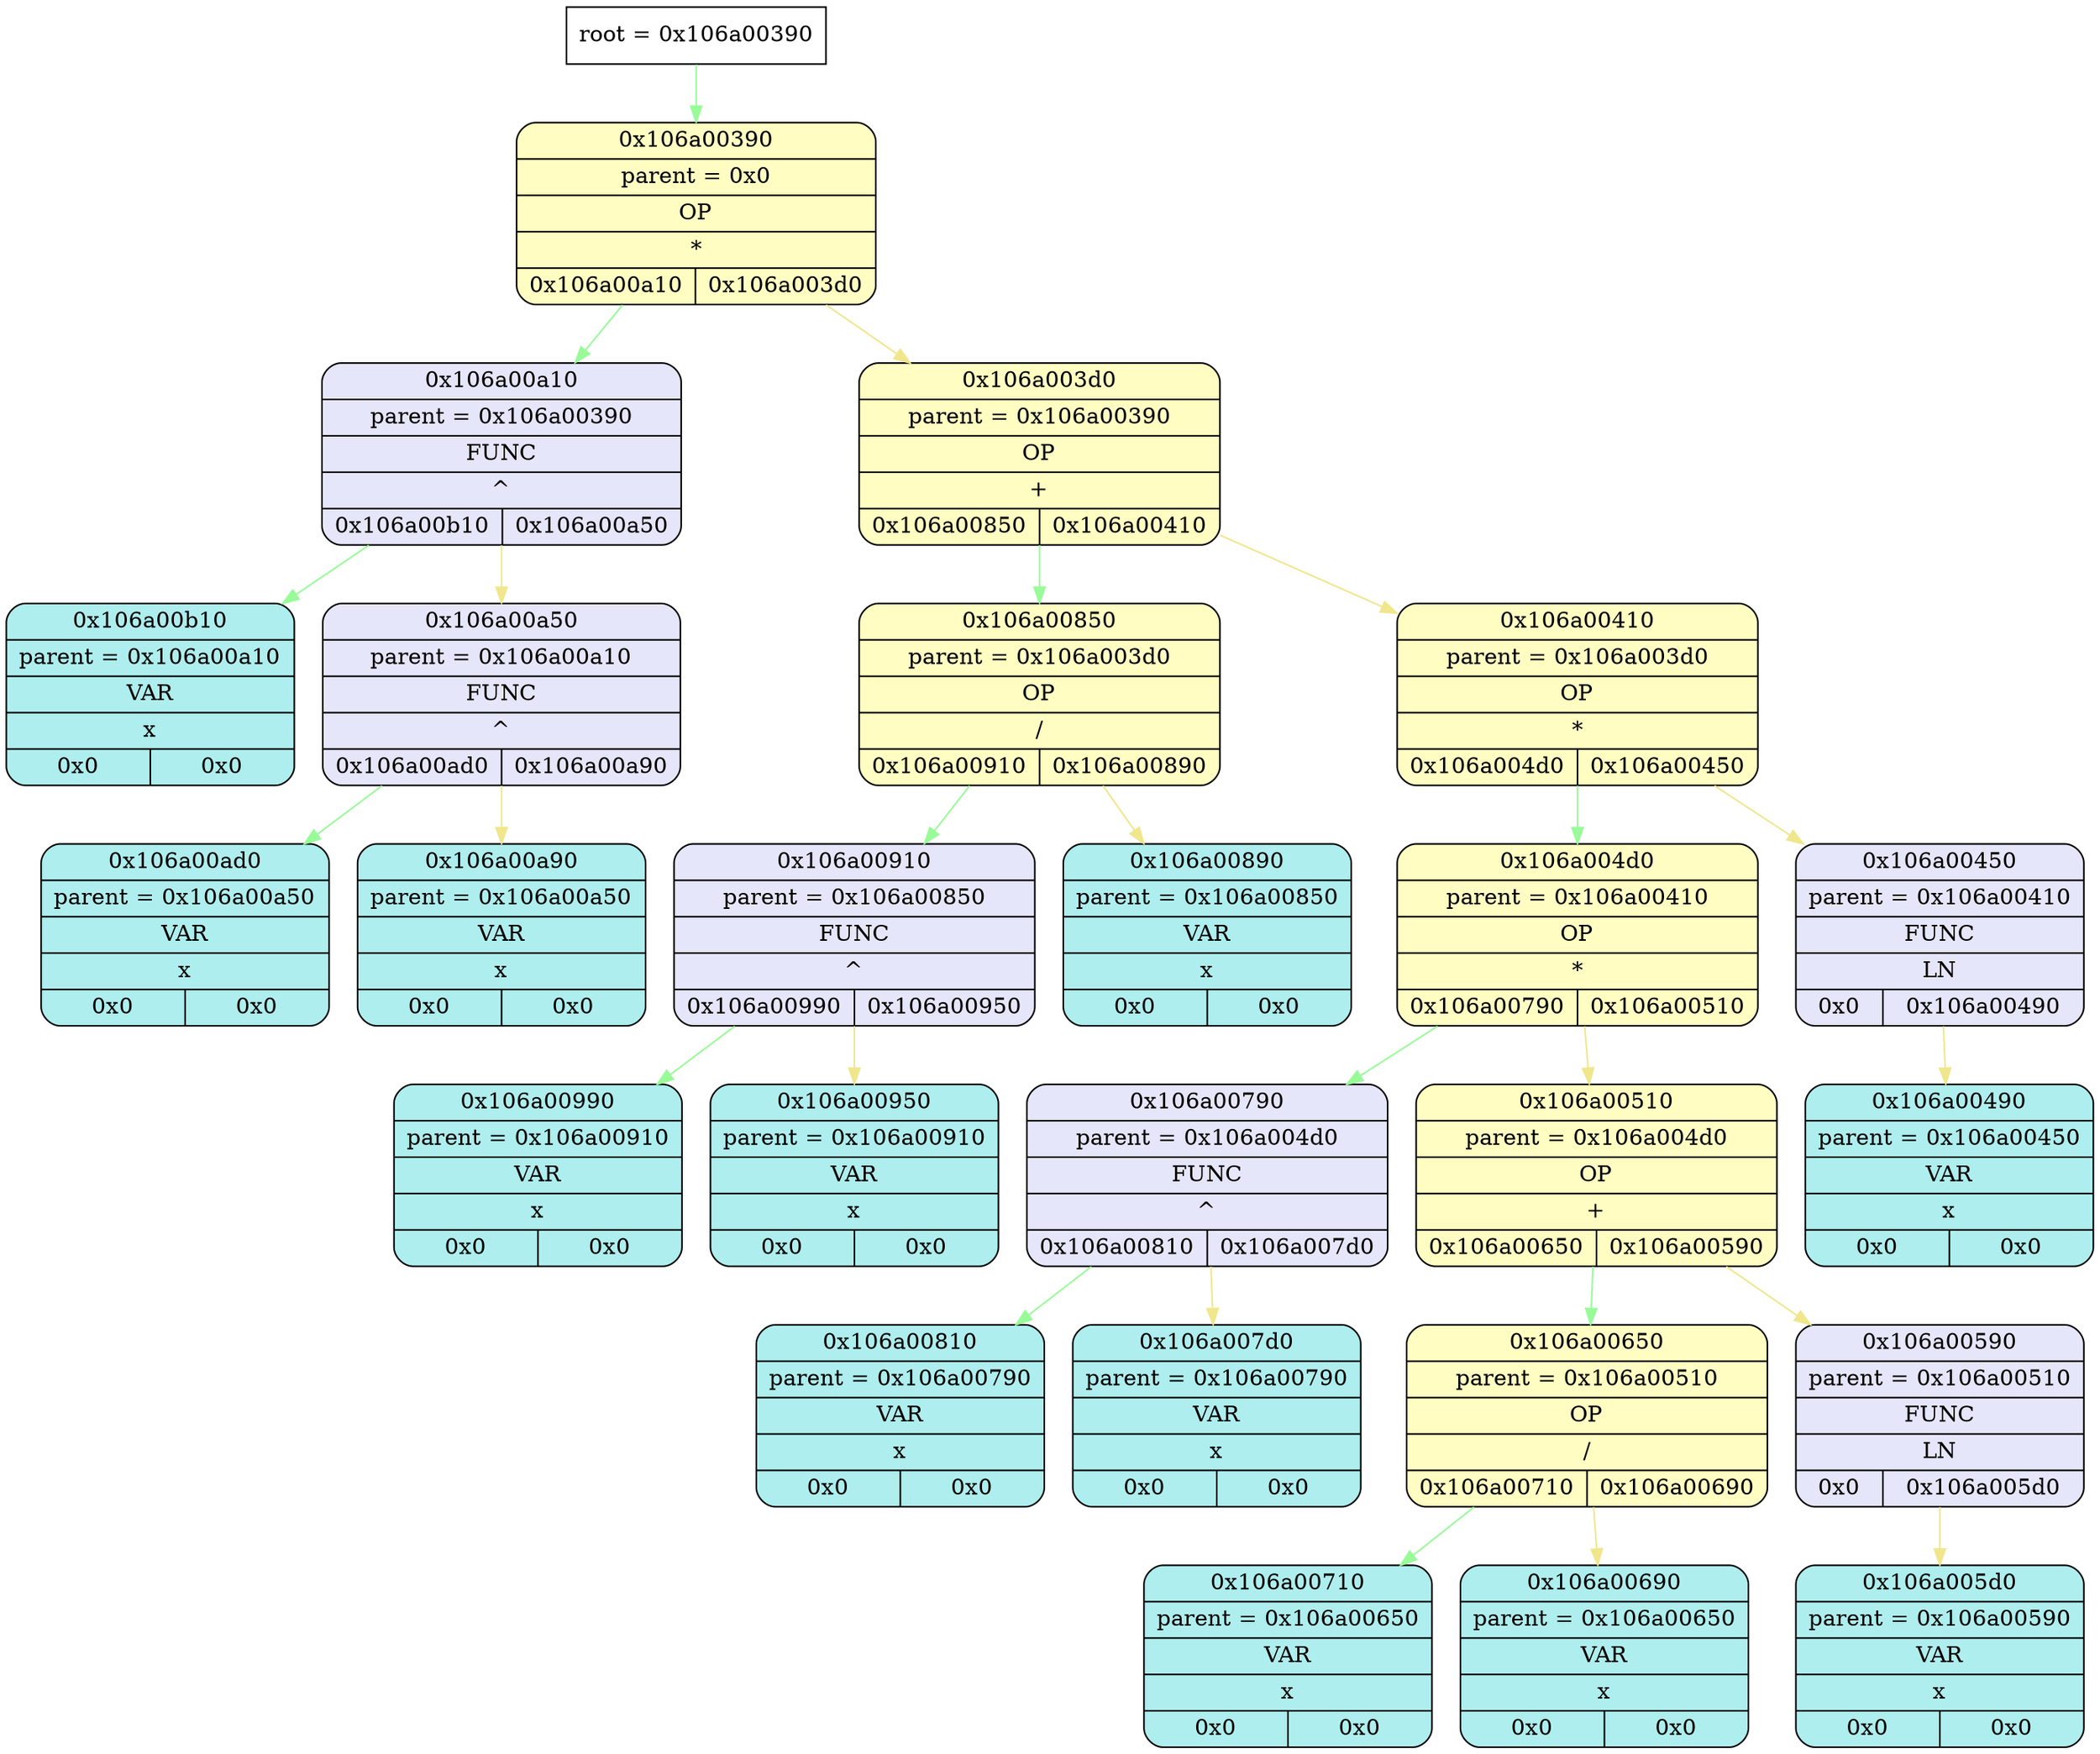 digraph
{
    node_info[shape = record, label = "{root = 0x106a00390}"];

    node_info->node_0x106a00390 [color = "#98FB98"];
    node_0x106a00390[shape = Mrecord, label = "{{0x106a00390} | {parent =  0x0} | {OP} | {*} | {0x106a00a10 | 0x106a003d0}}",
                style="filled", fillcolor="#FFFDC2"];
    node_0x106a00a10[shape = Mrecord, label = "{{0x106a00a10} | {parent =  0x106a00390} | {FUNC} | {^} | {0x106a00b10 | 0x106a00a50}}",
                style="filled", fillcolor="#E6E6FA"];
    node_0x106a00b10[shape = Mrecord, label = "{{0x106a00b10} | {parent =  0x106a00a10} | {VAR} | {x} | {0x0 | 0x0}}",
                style="filled", fillcolor="#AFEEEE"];
    node_0x106a00a50[shape = Mrecord, label = "{{0x106a00a50} | {parent =  0x106a00a10} | {FUNC} | {^} | {0x106a00ad0 | 0x106a00a90}}",
                style="filled", fillcolor="#E6E6FA"];
    node_0x106a00ad0[shape = Mrecord, label = "{{0x106a00ad0} | {parent =  0x106a00a50} | {VAR} | {x} | {0x0 | 0x0}}",
                style="filled", fillcolor="#AFEEEE"];
    node_0x106a00a90[shape = Mrecord, label = "{{0x106a00a90} | {parent =  0x106a00a50} | {VAR} | {x} | {0x0 | 0x0}}",
                style="filled", fillcolor="#AFEEEE"];
    node_0x106a003d0[shape = Mrecord, label = "{{0x106a003d0} | {parent =  0x106a00390} | {OP} | {+} | {0x106a00850 | 0x106a00410}}",
                style="filled", fillcolor="#FFFDC2"];
    node_0x106a00850[shape = Mrecord, label = "{{0x106a00850} | {parent =  0x106a003d0} | {OP} | {/} | {0x106a00910 | 0x106a00890}}",
                style="filled", fillcolor="#FFFDC2"];
    node_0x106a00910[shape = Mrecord, label = "{{0x106a00910} | {parent =  0x106a00850} | {FUNC} | {^} | {0x106a00990 | 0x106a00950}}",
                style="filled", fillcolor="#E6E6FA"];
    node_0x106a00990[shape = Mrecord, label = "{{0x106a00990} | {parent =  0x106a00910} | {VAR} | {x} | {0x0 | 0x0}}",
                style="filled", fillcolor="#AFEEEE"];
    node_0x106a00950[shape = Mrecord, label = "{{0x106a00950} | {parent =  0x106a00910} | {VAR} | {x} | {0x0 | 0x0}}",
                style="filled", fillcolor="#AFEEEE"];
    node_0x106a00890[shape = Mrecord, label = "{{0x106a00890} | {parent =  0x106a00850} | {VAR} | {x} | {0x0 | 0x0}}",
                style="filled", fillcolor="#AFEEEE"];
    node_0x106a00410[shape = Mrecord, label = "{{0x106a00410} | {parent =  0x106a003d0} | {OP} | {*} | {0x106a004d0 | 0x106a00450}}",
                style="filled", fillcolor="#FFFDC2"];
    node_0x106a004d0[shape = Mrecord, label = "{{0x106a004d0} | {parent =  0x106a00410} | {OP} | {*} | {0x106a00790 | 0x106a00510}}",
                style="filled", fillcolor="#FFFDC2"];
    node_0x106a00790[shape = Mrecord, label = "{{0x106a00790} | {parent =  0x106a004d0} | {FUNC} | {^} | {0x106a00810 | 0x106a007d0}}",
                style="filled", fillcolor="#E6E6FA"];
    node_0x106a00810[shape = Mrecord, label = "{{0x106a00810} | {parent =  0x106a00790} | {VAR} | {x} | {0x0 | 0x0}}",
                style="filled", fillcolor="#AFEEEE"];
    node_0x106a007d0[shape = Mrecord, label = "{{0x106a007d0} | {parent =  0x106a00790} | {VAR} | {x} | {0x0 | 0x0}}",
                style="filled", fillcolor="#AFEEEE"];
    node_0x106a00510[shape = Mrecord, label = "{{0x106a00510} | {parent =  0x106a004d0} | {OP} | {+} | {0x106a00650 | 0x106a00590}}",
                style="filled", fillcolor="#FFFDC2"];
    node_0x106a00650[shape = Mrecord, label = "{{0x106a00650} | {parent =  0x106a00510} | {OP} | {/} | {0x106a00710 | 0x106a00690}}",
                style="filled", fillcolor="#FFFDC2"];
    node_0x106a00710[shape = Mrecord, label = "{{0x106a00710} | {parent =  0x106a00650} | {VAR} | {x} | {0x0 | 0x0}}",
                style="filled", fillcolor="#AFEEEE"];
    node_0x106a00690[shape = Mrecord, label = "{{0x106a00690} | {parent =  0x106a00650} | {VAR} | {x} | {0x0 | 0x0}}",
                style="filled", fillcolor="#AFEEEE"];
    node_0x106a00590[shape = Mrecord, label = "{{0x106a00590} | {parent =  0x106a00510} | {FUNC} | {LN} | {0x0 | 0x106a005d0}}",
                style="filled", fillcolor="#E6E6FA"];
    node_0x106a005d0[shape = Mrecord, label = "{{0x106a005d0} | {parent =  0x106a00590} | {VAR} | {x} | {0x0 | 0x0}}",
                style="filled", fillcolor="#AFEEEE"];
    node_0x106a00450[shape = Mrecord, label = "{{0x106a00450} | {parent =  0x106a00410} | {FUNC} | {LN} | {0x0 | 0x106a00490}}",
                style="filled", fillcolor="#E6E6FA"];
    node_0x106a00490[shape = Mrecord, label = "{{0x106a00490} | {parent =  0x106a00450} | {VAR} | {x} | {0x0 | 0x0}}",
                style="filled", fillcolor="#AFEEEE"];
    node_0x106a00390->node_0x106a00a10 [color = "#98FB98"];
    node_0x106a00a10->node_0x106a00b10 [color = "#98FB98"];
    node_0x106a00a10->node_0x106a00a50 [color = "#F0E68C"];
    node_0x106a00a50->node_0x106a00ad0 [color = "#98FB98"];
    node_0x106a00a50->node_0x106a00a90 [color = "#F0E68C"];
    node_0x106a00390->node_0x106a003d0 [color = "#F0E68C"];
    node_0x106a003d0->node_0x106a00850 [color = "#98FB98"];
    node_0x106a00850->node_0x106a00910 [color = "#98FB98"];
    node_0x106a00910->node_0x106a00990 [color = "#98FB98"];
    node_0x106a00910->node_0x106a00950 [color = "#F0E68C"];
    node_0x106a00850->node_0x106a00890 [color = "#F0E68C"];
    node_0x106a003d0->node_0x106a00410 [color = "#F0E68C"];
    node_0x106a00410->node_0x106a004d0 [color = "#98FB98"];
    node_0x106a004d0->node_0x106a00790 [color = "#98FB98"];
    node_0x106a00790->node_0x106a00810 [color = "#98FB98"];
    node_0x106a00790->node_0x106a007d0 [color = "#F0E68C"];
    node_0x106a004d0->node_0x106a00510 [color = "#F0E68C"];
    node_0x106a00510->node_0x106a00650 [color = "#98FB98"];
    node_0x106a00650->node_0x106a00710 [color = "#98FB98"];
    node_0x106a00650->node_0x106a00690 [color = "#F0E68C"];
    node_0x106a00510->node_0x106a00590 [color = "#F0E68C"];
    node_0x106a00590->node_0x106a005d0 [color = "#F0E68C"];
    node_0x106a00410->node_0x106a00450 [color = "#F0E68C"];
    node_0x106a00450->node_0x106a00490 [color = "#F0E68C"];
}